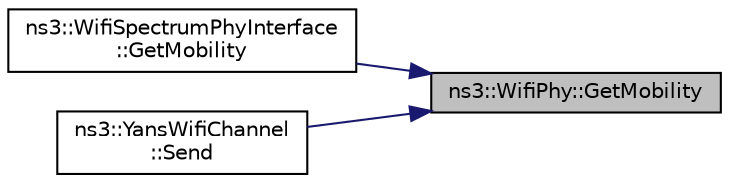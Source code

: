 digraph "ns3::WifiPhy::GetMobility"
{
 // LATEX_PDF_SIZE
  edge [fontname="Helvetica",fontsize="10",labelfontname="Helvetica",labelfontsize="10"];
  node [fontname="Helvetica",fontsize="10",shape=record];
  rankdir="RL";
  Node1 [label="ns3::WifiPhy::GetMobility",height=0.2,width=0.4,color="black", fillcolor="grey75", style="filled", fontcolor="black",tooltip="Return the mobility model this PHY is associated with."];
  Node1 -> Node2 [dir="back",color="midnightblue",fontsize="10",style="solid",fontname="Helvetica"];
  Node2 [label="ns3::WifiSpectrumPhyInterface\l::GetMobility",height=0.2,width=0.4,color="black", fillcolor="white", style="filled",URL="$classns3_1_1_wifi_spectrum_phy_interface.html#a95d2c7c3473c5cc39e7bbe3232d870ae",tooltip="Get the associated MobilityModel instance."];
  Node1 -> Node3 [dir="back",color="midnightblue",fontsize="10",style="solid",fontname="Helvetica"];
  Node3 [label="ns3::YansWifiChannel\l::Send",height=0.2,width=0.4,color="black", fillcolor="white", style="filled",URL="$classns3_1_1_yans_wifi_channel.html#a5e0c886d0ca17defddafe6edcc2288ea",tooltip=" "];
}
